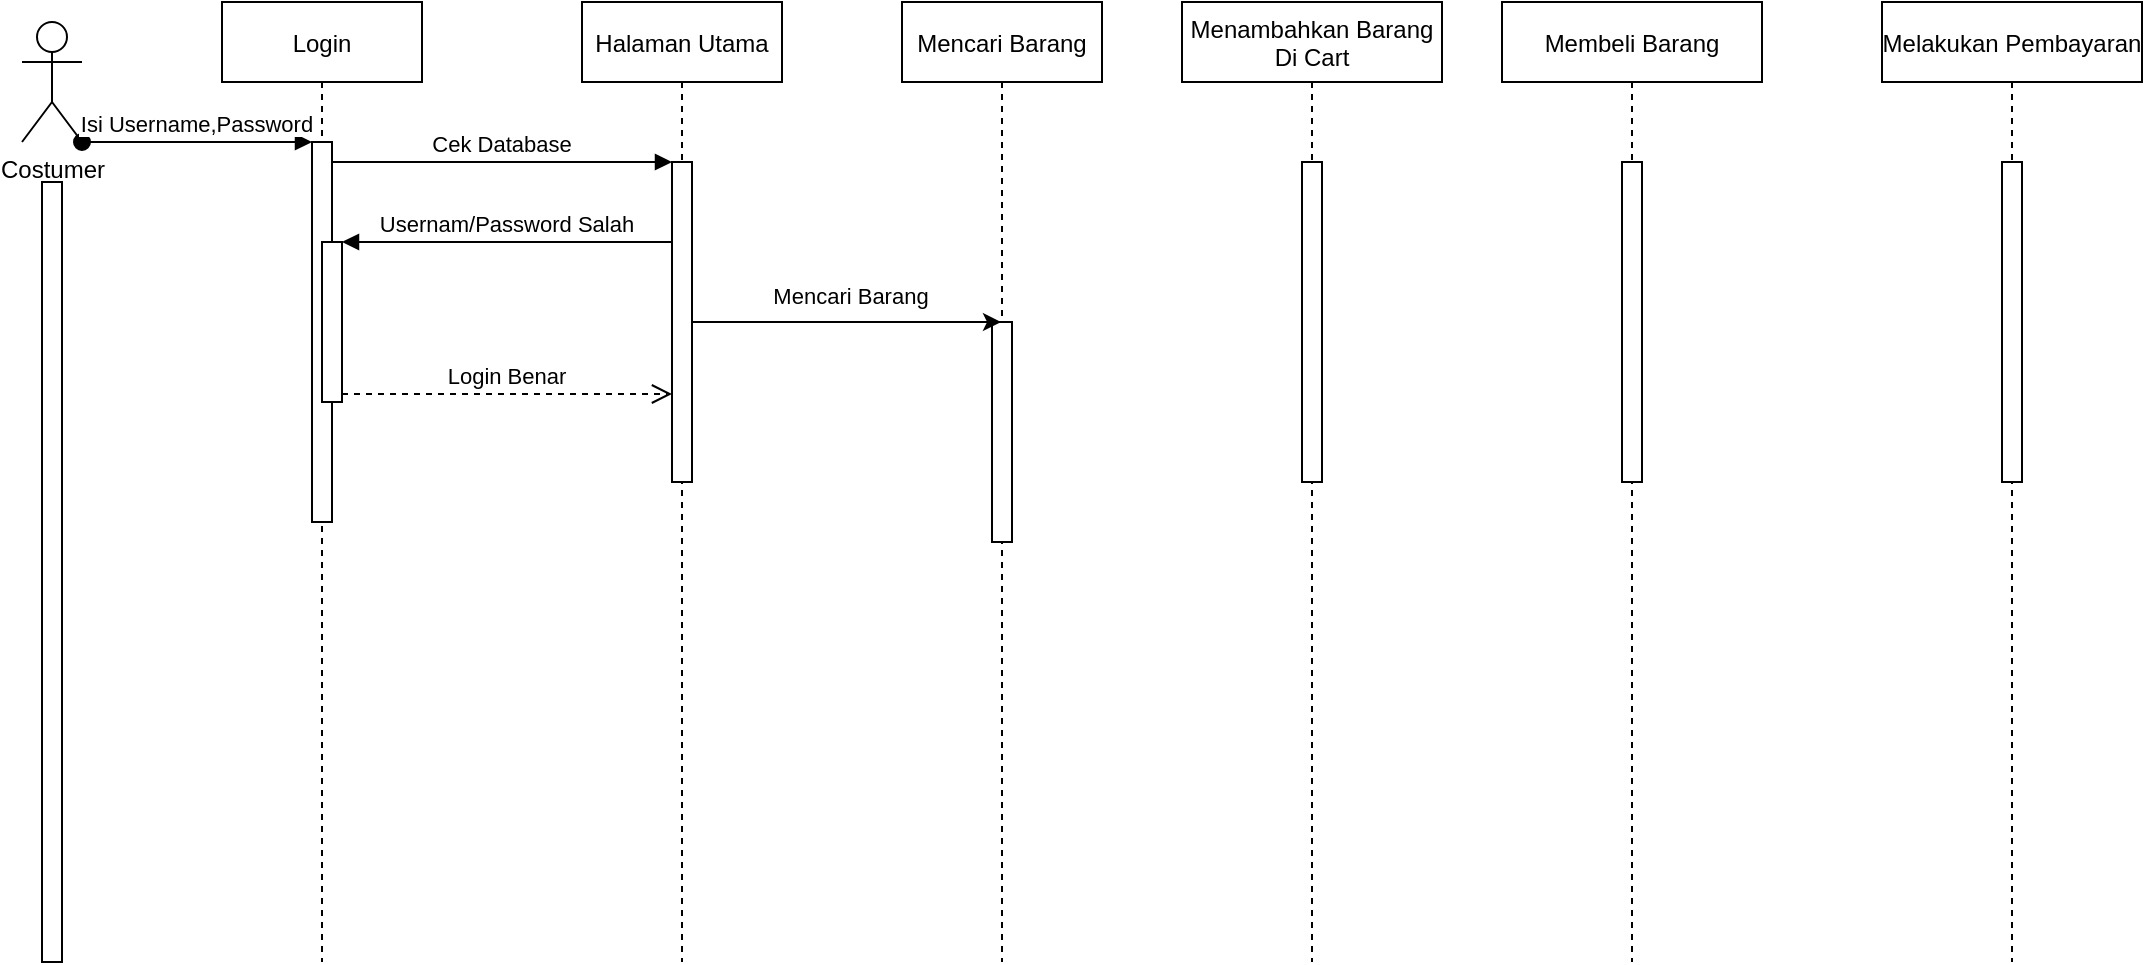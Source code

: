 <mxfile version="20.7.4" type="github">
  <diagram id="kgpKYQtTHZ0yAKxKKP6v" name="Page-1">
    <mxGraphModel dx="919" dy="531" grid="1" gridSize="10" guides="1" tooltips="1" connect="1" arrows="1" fold="1" page="1" pageScale="1" pageWidth="850" pageHeight="1100" math="0" shadow="0">
      <root>
        <mxCell id="0" />
        <mxCell id="1" parent="0" />
        <mxCell id="3nuBFxr9cyL0pnOWT2aG-1" value="Login" style="shape=umlLifeline;perimeter=lifelinePerimeter;container=1;collapsible=0;recursiveResize=0;rounded=0;shadow=0;strokeWidth=1;" parent="1" vertex="1">
          <mxGeometry x="120" y="80" width="100" height="480" as="geometry" />
        </mxCell>
        <mxCell id="3nuBFxr9cyL0pnOWT2aG-2" value="" style="points=[];perimeter=orthogonalPerimeter;rounded=0;shadow=0;strokeWidth=1;" parent="3nuBFxr9cyL0pnOWT2aG-1" vertex="1">
          <mxGeometry x="45" y="70" width="10" height="190" as="geometry" />
        </mxCell>
        <mxCell id="3nuBFxr9cyL0pnOWT2aG-4" value="" style="points=[];perimeter=orthogonalPerimeter;rounded=0;shadow=0;strokeWidth=1;" parent="3nuBFxr9cyL0pnOWT2aG-1" vertex="1">
          <mxGeometry x="50" y="120" width="10" height="80" as="geometry" />
        </mxCell>
        <mxCell id="3nuBFxr9cyL0pnOWT2aG-5" value="Halaman Utama" style="shape=umlLifeline;perimeter=lifelinePerimeter;container=1;collapsible=0;recursiveResize=0;rounded=0;shadow=0;strokeWidth=1;" parent="1" vertex="1">
          <mxGeometry x="300" y="80" width="100" height="480" as="geometry" />
        </mxCell>
        <mxCell id="3nuBFxr9cyL0pnOWT2aG-6" value="" style="points=[];perimeter=orthogonalPerimeter;rounded=0;shadow=0;strokeWidth=1;" parent="3nuBFxr9cyL0pnOWT2aG-5" vertex="1">
          <mxGeometry x="45" y="80" width="10" height="160" as="geometry" />
        </mxCell>
        <mxCell id="3nuBFxr9cyL0pnOWT2aG-8" value="Cek Database" style="verticalAlign=bottom;endArrow=block;entryX=0;entryY=0;shadow=0;strokeWidth=1;" parent="1" source="3nuBFxr9cyL0pnOWT2aG-2" target="3nuBFxr9cyL0pnOWT2aG-6" edge="1">
          <mxGeometry relative="1" as="geometry">
            <mxPoint x="275" y="160" as="sourcePoint" />
          </mxGeometry>
        </mxCell>
        <mxCell id="3nuBFxr9cyL0pnOWT2aG-9" value="Usernam/Password Salah" style="verticalAlign=bottom;endArrow=block;entryX=1;entryY=0;shadow=0;strokeWidth=1;" parent="1" source="3nuBFxr9cyL0pnOWT2aG-6" target="3nuBFxr9cyL0pnOWT2aG-4" edge="1">
          <mxGeometry relative="1" as="geometry">
            <mxPoint x="240" y="200" as="sourcePoint" />
          </mxGeometry>
        </mxCell>
        <mxCell id="3nuBFxr9cyL0pnOWT2aG-10" value="Login Benar" style="verticalAlign=bottom;endArrow=open;dashed=1;endSize=8;exitX=1;exitY=0.95;shadow=0;strokeWidth=1;" parent="1" source="3nuBFxr9cyL0pnOWT2aG-4" target="3nuBFxr9cyL0pnOWT2aG-6" edge="1">
          <mxGeometry relative="1" as="geometry">
            <mxPoint x="240" y="257" as="targetPoint" />
          </mxGeometry>
        </mxCell>
        <mxCell id="epBTg92RI4AJEbSYtdQB-1" value="Costumer" style="shape=umlActor;verticalLabelPosition=bottom;verticalAlign=top;html=1;outlineConnect=0;" vertex="1" parent="1">
          <mxGeometry x="20" y="90" width="30" height="60" as="geometry" />
        </mxCell>
        <mxCell id="3nuBFxr9cyL0pnOWT2aG-3" value="Isi Username,Password" style="verticalAlign=bottom;startArrow=oval;endArrow=block;startSize=8;shadow=0;strokeWidth=1;exitX=1;exitY=1;exitDx=0;exitDy=0;exitPerimeter=0;" parent="1" target="3nuBFxr9cyL0pnOWT2aG-2" edge="1" source="epBTg92RI4AJEbSYtdQB-1">
          <mxGeometry relative="1" as="geometry">
            <mxPoint x="70" y="150" as="sourcePoint" />
          </mxGeometry>
        </mxCell>
        <mxCell id="epBTg92RI4AJEbSYtdQB-6" value="Mencari Barang" style="shape=umlLifeline;perimeter=lifelinePerimeter;container=1;collapsible=0;recursiveResize=0;rounded=0;shadow=0;strokeWidth=1;" vertex="1" parent="1">
          <mxGeometry x="460" y="80" width="100" height="480" as="geometry" />
        </mxCell>
        <mxCell id="epBTg92RI4AJEbSYtdQB-7" value="" style="points=[];perimeter=orthogonalPerimeter;rounded=0;shadow=0;strokeWidth=1;" vertex="1" parent="epBTg92RI4AJEbSYtdQB-6">
          <mxGeometry x="45" y="160" width="10" height="110" as="geometry" />
        </mxCell>
        <mxCell id="epBTg92RI4AJEbSYtdQB-8" value="Menambahkan Barang&#xa;Di Cart" style="shape=umlLifeline;perimeter=lifelinePerimeter;container=1;collapsible=0;recursiveResize=0;rounded=0;shadow=0;strokeWidth=1;" vertex="1" parent="1">
          <mxGeometry x="600" y="80" width="130" height="480" as="geometry" />
        </mxCell>
        <mxCell id="epBTg92RI4AJEbSYtdQB-9" value="" style="points=[];perimeter=orthogonalPerimeter;rounded=0;shadow=0;strokeWidth=1;" vertex="1" parent="epBTg92RI4AJEbSYtdQB-8">
          <mxGeometry x="60" y="80" width="10" height="160" as="geometry" />
        </mxCell>
        <mxCell id="epBTg92RI4AJEbSYtdQB-10" value="" style="points=[];perimeter=orthogonalPerimeter;rounded=0;shadow=0;strokeWidth=1;" vertex="1" parent="1">
          <mxGeometry x="30" y="170" width="10" height="390" as="geometry" />
        </mxCell>
        <mxCell id="epBTg92RI4AJEbSYtdQB-11" value="Membeli Barang" style="shape=umlLifeline;perimeter=lifelinePerimeter;container=1;collapsible=0;recursiveResize=0;rounded=0;shadow=0;strokeWidth=1;" vertex="1" parent="1">
          <mxGeometry x="760" y="80" width="130" height="480" as="geometry" />
        </mxCell>
        <mxCell id="epBTg92RI4AJEbSYtdQB-12" value="" style="points=[];perimeter=orthogonalPerimeter;rounded=0;shadow=0;strokeWidth=1;" vertex="1" parent="epBTg92RI4AJEbSYtdQB-11">
          <mxGeometry x="60" y="80" width="10" height="160" as="geometry" />
        </mxCell>
        <mxCell id="epBTg92RI4AJEbSYtdQB-13" value="Melakukan Pembayaran" style="shape=umlLifeline;perimeter=lifelinePerimeter;container=1;collapsible=0;recursiveResize=0;rounded=0;shadow=0;strokeWidth=1;" vertex="1" parent="1">
          <mxGeometry x="950" y="80" width="130" height="480" as="geometry" />
        </mxCell>
        <mxCell id="epBTg92RI4AJEbSYtdQB-14" value="" style="points=[];perimeter=orthogonalPerimeter;rounded=0;shadow=0;strokeWidth=1;" vertex="1" parent="epBTg92RI4AJEbSYtdQB-13">
          <mxGeometry x="60" y="80" width="10" height="160" as="geometry" />
        </mxCell>
        <mxCell id="epBTg92RI4AJEbSYtdQB-15" value="Mencari Barang" style="endArrow=classic;html=1;rounded=0;startArrow=none;startFill=0;" edge="1" parent="1" source="3nuBFxr9cyL0pnOWT2aG-6" target="epBTg92RI4AJEbSYtdQB-6">
          <mxGeometry x="0.014" y="13" width="50" height="50" relative="1" as="geometry">
            <mxPoint x="48" y="381" as="sourcePoint" />
            <mxPoint x="501.73" y="380.64" as="targetPoint" />
            <mxPoint as="offset" />
          </mxGeometry>
        </mxCell>
      </root>
    </mxGraphModel>
  </diagram>
</mxfile>
